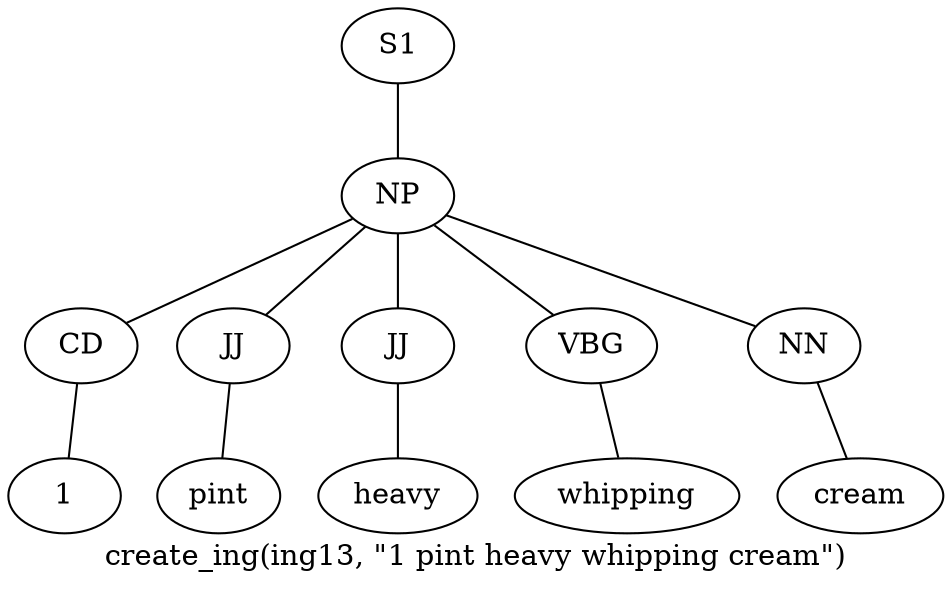 graph SyntaxGraph {
	label = "create_ing(ing13, \"1 pint heavy whipping cream\")";
	Node0 [label="S1"];
	Node1 [label="NP"];
	Node2 [label="CD"];
	Node3 [label="1"];
	Node4 [label="JJ"];
	Node5 [label="pint"];
	Node6 [label="JJ"];
	Node7 [label="heavy"];
	Node8 [label="VBG"];
	Node9 [label="whipping"];
	Node10 [label="NN"];
	Node11 [label="cream"];

	Node0 -- Node1;
	Node1 -- Node2;
	Node1 -- Node4;
	Node1 -- Node6;
	Node1 -- Node8;
	Node1 -- Node10;
	Node2 -- Node3;
	Node4 -- Node5;
	Node6 -- Node7;
	Node8 -- Node9;
	Node10 -- Node11;
}